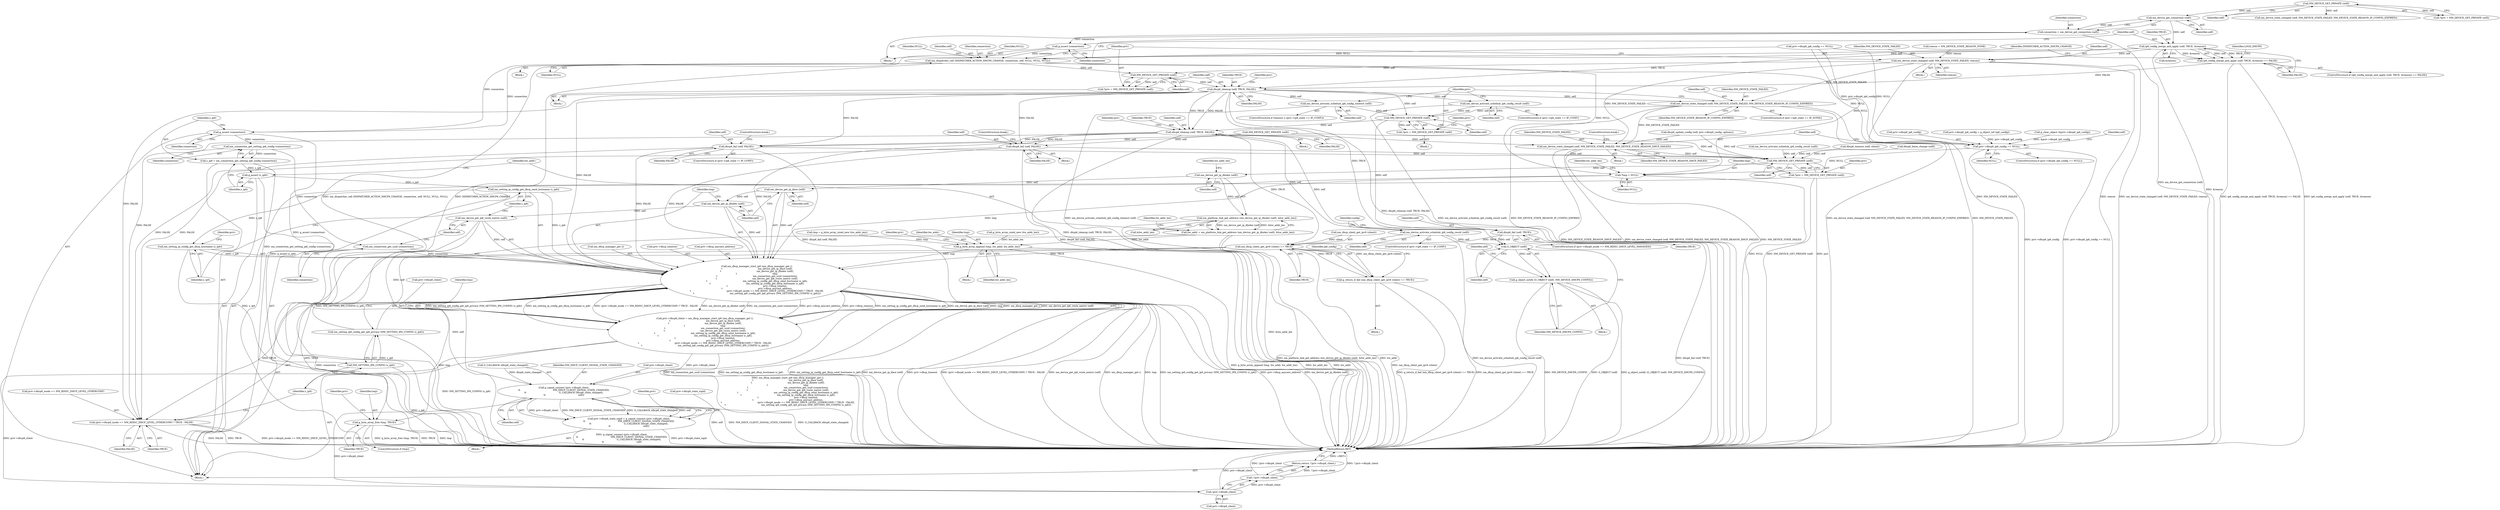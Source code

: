 digraph "0_NetworkManager_d5fc88e573fa58b93034b04d35a2454f5d28cad9@API" {
"1006266" [label="(Call,nm_device_get_connection (self))"];
"1006238" [label="(Call,NM_DEVICE_GET_PRIVATE (self))"];
"1006264" [label="(Call,connection = nm_device_get_connection (self))"];
"1006268" [label="(Call,g_assert (connection))"];
"1006288" [label="(Call,nm_dispatcher_call (DISPATCHER_ACTION_DHCP6_CHANGE, connection, self, NULL, NULL, NULL))"];
"1006299" [label="(Call,NM_DEVICE_GET_PRIVATE (self))"];
"1006297" [label="(Call,*priv = NM_DEVICE_GET_PRIVATE (self))"];
"1006301" [label="(Call,dhcp6_cleanup (self, TRUE, FALSE))"];
"1006320" [label="(Call,nm_device_activate_schedule_ip6_config_timeout (self))"];
"1006349" [label="(Call,NM_DEVICE_GET_PRIVATE (self))"];
"1006347" [label="(Call,*priv = NM_DEVICE_GET_PRIVATE (self))"];
"1006357" [label="(Call,dhcp6_fail (self, TRUE))"];
"1006401" [label="(Call,G_OBJECT (self))"];
"1006400" [label="(Call,g_object_notify (G_OBJECT (self), NM_DEVICE_DHCP6_CONFIG))"];
"1006416" [label="(Call,nm_dhcp_client_get_ipv6 (client) == TRUE)"];
"1006415" [label="(Call,g_return_if_fail (nm_dhcp_client_get_ipv6 (client) == TRUE))"];
"1006562" [label="(Call,nm_dhcp_manager_start_ip6 (nm_dhcp_manager_get (),\n\t                                                nm_device_get_ip_iface (self),\n\t                                                nm_device_get_ip_ifindex (self),\n\t                                                tmp,\n\t                                                nm_connection_get_uuid (connection),\n\t                                                nm_device_get_ip6_route_metric (self),\n\t                                                nm_setting_ip_config_get_dhcp_send_hostname (s_ip6),\n\t                                                nm_setting_ip_config_get_dhcp_hostname (s_ip6),\n\t                                                priv->dhcp_timeout,\n\t                                                priv->dhcp_anycast_address,\n\t                                                (priv->dhcp6_mode == NM_RDISC_DHCP_LEVEL_OTHERCONF) ? TRUE : FALSE,\n\t                                                nm_setting_ip6_config_get_ip6_privacy (NM_SETTING_IP6_CONFIG (s_ip6))))"];
"1006558" [label="(Call,priv->dhcp6_client = nm_dhcp_manager_start_ip6 (nm_dhcp_manager_get (),\n\t                                                nm_device_get_ip_iface (self),\n\t                                                nm_device_get_ip_ifindex (self),\n\t                                                tmp,\n\t                                                nm_connection_get_uuid (connection),\n\t                                                nm_device_get_ip6_route_metric (self),\n\t                                                nm_setting_ip_config_get_dhcp_send_hostname (s_ip6),\n\t                                                nm_setting_ip_config_get_dhcp_hostname (s_ip6),\n\t                                                priv->dhcp_timeout,\n\t                                                priv->dhcp_anycast_address,\n\t                                                (priv->dhcp6_mode == NM_RDISC_DHCP_LEVEL_OTHERCONF) ? TRUE : FALSE,\n\t                                                nm_setting_ip6_config_get_ip6_privacy (NM_SETTING_IP6_CONFIG (s_ip6))))"];
"1006608" [label="(Call,g_signal_connect (priv->dhcp6_client,\n\t\t                                            NM_DHCP_CLIENT_SIGNAL_STATE_CHANGED,\n\t\t                                            G_CALLBACK (dhcp6_state_changed),\n\t\t                                            self))"];
"1006604" [label="(Call,priv->dhcp6_state_sigid = g_signal_connect (priv->dhcp6_client,\n\t\t                                            NM_DHCP_CLIENT_SIGNAL_STATE_CHANGED,\n\t\t                                            G_CALLBACK (dhcp6_state_changed),\n\t\t                                            self))"];
"1006618" [label="(Call,!priv->dhcp6_client)"];
"1006617" [label="(Call,!!priv->dhcp6_client)"];
"1006616" [label="(Return,return !!priv->dhcp6_client;)"];
"1006596" [label="(Call,g_byte_array_free (tmp, TRUE))"];
"1006583" [label="(Call,(priv->dhcp6_mode == NM_RDISC_DHCP_LEVEL_OTHERCONF) ? TRUE : FALSE)"];
"1006362" [label="(Call,dhcp6_cleanup (self, TRUE, FALSE))"];
"1006372" [label="(Call,nm_device_activate_schedule_ip6_config_result (self))"];
"1006497" [label="(Call,dhcp6_fail (self, FALSE))"];
"1006520" [label="(Call,NM_DEVICE_GET_PRIVATE (self))"];
"1006518" [label="(Call,*priv = NM_DEVICE_GET_PRIVATE (self))"];
"1006543" [label="(Call,nm_device_get_ip_ifindex (self))"];
"1006542" [label="(Call,nm_platform_link_get_address (nm_device_get_ip_ifindex (self), &hw_addr_len))"];
"1006540" [label="(Call,hw_addr = nm_platform_link_get_address (nm_device_get_ip_ifindex (self), &hw_addr_len))"];
"1006554" [label="(Call,g_byte_array_append (tmp, hw_addr, hw_addr_len))"];
"1006564" [label="(Call,nm_device_get_ip_iface (self))"];
"1006566" [label="(Call,nm_device_get_ip_ifindex (self))"];
"1006571" [label="(Call,nm_device_get_ip6_route_metric (self))"];
"1006510" [label="(Call,dhcp6_fail (self, FALSE))"];
"1006329" [label="(Call,nm_device_state_changed (self, NM_DEVICE_STATE_FAILED, NM_DEVICE_STATE_REASON_IP_CONFIG_EXPIRED))"];
"1006468" [label="(Call,nm_device_state_changed (self, NM_DEVICE_STATE_FAILED, NM_DEVICE_STATE_REASON_DHCP_FAILED))"];
"1006343" [label="(Call,nm_device_activate_schedule_ip6_config_result (self))"];
"1006462" [label="(Call,priv->dhcp6_ip6_config == NULL)"];
"1006524" [label="(Call,*tmp = NULL)"];
"1006532" [label="(Call,g_assert (connection))"];
"1006536" [label="(Call,nm_connection_get_setting_ip6_config (connection))"];
"1006534" [label="(Call,s_ip6 = nm_connection_get_setting_ip6_config (connection))"];
"1006538" [label="(Call,g_assert (s_ip6))"];
"1006573" [label="(Call,nm_setting_ip_config_get_dhcp_send_hostname (s_ip6))"];
"1006575" [label="(Call,nm_setting_ip_config_get_dhcp_hostname (s_ip6))"];
"1006592" [label="(Call,NM_SETTING_IP6_CONFIG (s_ip6))"];
"1006591" [label="(Call,nm_setting_ip6_config_get_ip6_privacy (NM_SETTING_IP6_CONFIG (s_ip6)))"];
"1006569" [label="(Call,nm_connection_get_uuid (connection))"];
"1006272" [label="(Call,ip6_config_merge_and_apply (self, TRUE, &reason))"];
"1006271" [label="(Call,ip6_config_merge_and_apply (self, TRUE, &reason) == FALSE)"];
"1006282" [label="(Call,nm_device_state_changed (self, NM_DEVICE_STATE_FAILED, reason))"];
"1006526" [label="(Identifier,NULL)"];
"1006289" [label="(Identifier,DISPATCHER_ACTION_DHCP6_CHANGE)"];
"1006518" [label="(Call,*priv = NM_DEVICE_GET_PRIVATE (self))"];
"1006510" [label="(Call,dhcp6_fail (self, FALSE))"];
"1006363" [label="(Identifier,self)"];
"1006403" [label="(Identifier,NM_DEVICE_DHCP6_CONFIG)"];
"1006563" [label="(Call,nm_dhcp_manager_get ())"];
"1006283" [label="(Identifier,self)"];
"1006566" [label="(Call,nm_device_get_ip_ifindex (self))"];
"1006413" [label="(Call,NM_DEVICE_GET_PRIVATE (self))"];
"1006520" [label="(Call,NM_DEVICE_GET_PRIVATE (self))"];
"1006348" [label="(Identifier,priv)"];
"1006612" [label="(Identifier,NM_DHCP_CLIENT_SIGNAL_STATE_CHANGED)"];
"1006572" [label="(Identifier,self)"];
"1006550" [label="(Call,tmp = g_byte_array_sized_new (hw_addr_len))"];
"1006369" [label="(Identifier,priv)"];
"1006358" [label="(Identifier,self)"];
"1006366" [label="(ControlStructure,if (priv->ip6_state == IP_CONF))"];
"1006549" [label="(Block,)"];
"1006603" [label="(Block,)"];
"1006466" [label="(Identifier,NULL)"];
"1006592" [label="(Call,NM_SETTING_IP6_CONFIG (s_ip6))"];
"1006277" [label="(Identifier,FALSE)"];
"1006608" [label="(Call,g_signal_connect (priv->dhcp6_client,\n\t\t                                            NM_DHCP_CLIENT_SIGNAL_STATE_CHANGED,\n\t\t                                            G_CALLBACK (dhcp6_state_changed),\n\t\t                                            self))"];
"1006619" [label="(Call,priv->dhcp6_client)"];
"1006288" [label="(Call,nm_dispatcher_call (DISPATCHER_ACTION_DHCP6_CHANGE, connection, self, NULL, NULL, NULL))"];
"1006513" [label="(ControlStructure,break;)"];
"1006300" [label="(Identifier,self)"];
"1006499" [label="(Identifier,FALSE)"];
"1006521" [label="(Identifier,self)"];
"1006564" [label="(Call,nm_device_get_ip_iface (self))"];
"1006402" [label="(Identifier,self)"];
"1006470" [label="(Identifier,NM_DEVICE_STATE_FAILED)"];
"1006567" [label="(Identifier,self)"];
"1006304" [label="(Identifier,FALSE)"];
"1006365" [label="(Identifier,FALSE)"];
"1006596" [label="(Call,g_byte_array_free (tmp, TRUE))"];
"1006615" [label="(Identifier,self)"];
"1006560" [label="(Identifier,priv)"];
"1006343" [label="(Call,nm_device_activate_schedule_ip6_config_result (self))"];
"1006546" [label="(Identifier,hw_addr_len)"];
"1006432" [label="(Block,)"];
"1006578" [label="(Identifier,priv)"];
"1006301" [label="(Call,dhcp6_cleanup (self, TRUE, FALSE))"];
"1006419" [label="(Identifier,TRUE)"];
"1006573" [label="(Call,nm_setting_ip_config_get_dhcp_send_hostname (s_ip6))"];
"1006407" [label="(Identifier,self)"];
"1006373" [label="(Identifier,self)"];
"1006423" [label="(Identifier,ip6_config)"];
"1006290" [label="(Identifier,connection)"];
"1006239" [label="(Identifier,self)"];
"1006556" [label="(Identifier,hw_addr)"];
"1006473" [label="(Call,nm_device_activate_schedule_ip6_config_result (self))"];
"1006558" [label="(Call,priv->dhcp6_client = nm_dhcp_manager_start_ip6 (nm_dhcp_manager_get (),\n\t                                                nm_device_get_ip_iface (self),\n\t                                                nm_device_get_ip_ifindex (self),\n\t                                                tmp,\n\t                                                nm_connection_get_uuid (connection),\n\t                                                nm_device_get_ip6_route_metric (self),\n\t                                                nm_setting_ip_config_get_dhcp_send_hostname (s_ip6),\n\t                                                nm_setting_ip_config_get_dhcp_hostname (s_ip6),\n\t                                                priv->dhcp_timeout,\n\t                                                priv->dhcp_anycast_address,\n\t                                                (priv->dhcp6_mode == NM_RDISC_DHCP_LEVEL_OTHERCONF) ? TRUE : FALSE,\n\t                                                nm_setting_ip6_config_get_ip6_privacy (NM_SETTING_IP6_CONFIG (s_ip6))))"];
"1006559" [label="(Call,priv->dhcp6_client)"];
"1006345" [label="(Block,)"];
"1006589" [label="(Identifier,TRUE)"];
"1006474" [label="(Identifier,self)"];
"1006605" [label="(Call,priv->dhcp6_state_sigid)"];
"1006332" [label="(Identifier,NM_DEVICE_STATE_REASON_IP_CONFIG_EXPIRED)"];
"1006538" [label="(Call,g_assert (s_ip6))"];
"1006463" [label="(Call,priv->dhcp6_ip6_config)"];
"1006569" [label="(Call,nm_connection_get_uuid (connection))"];
"1006604" [label="(Call,priv->dhcp6_state_sigid = g_signal_connect (priv->dhcp6_client,\n\t\t                                            NM_DHCP_CLIENT_SIGNAL_STATE_CHANGED,\n\t\t                                            G_CALLBACK (dhcp6_state_changed),\n\t\t                                            self))"];
"1006416" [label="(Call,nm_dhcp_client_get_ipv6 (client) == TRUE)"];
"1006264" [label="(Call,connection = nm_device_get_connection (self))"];
"1006359" [label="(Identifier,TRUE)"];
"1006272" [label="(Call,ip6_config_merge_and_apply (self, TRUE, &reason))"];
"1006574" [label="(Identifier,s_ip6)"];
"1006565" [label="(Identifier,self)"];
"1006299" [label="(Call,NM_DEVICE_GET_PRIVATE (self))"];
"1006535" [label="(Identifier,s_ip6)"];
"1006320" [label="(Call,nm_device_activate_schedule_ip6_config_timeout (self))"];
"1006540" [label="(Call,hw_addr = nm_platform_link_get_address (nm_device_get_ip_ifindex (self), &hw_addr_len))"];
"1006303" [label="(Identifier,TRUE)"];
"1006577" [label="(Call,priv->dhcp_timeout)"];
"1006280" [label="(Identifier,LOGD_DHCP6)"];
"1006497" [label="(Call,dhcp6_fail (self, FALSE))"];
"1006242" [label="(Call,reason = NM_DEVICE_STATE_REASON_NONE)"];
"1006486" [label="(Call,dhcp6_timeout (self, client))"];
"1006543" [label="(Call,nm_device_get_ip_ifindex (self))"];
"1006580" [label="(Call,priv->dhcp_anycast_address)"];
"1006512" [label="(Identifier,FALSE)"];
"1006374" [label="(Block,)"];
"1006238" [label="(Call,NM_DEVICE_GET_PRIVATE (self))"];
"1006609" [label="(Call,priv->dhcp6_client)"];
"1006293" [label="(Identifier,NULL)"];
"1006595" [label="(Identifier,tmp)"];
"1006282" [label="(Call,nm_device_state_changed (self, NM_DEVICE_STATE_FAILED, reason))"];
"1006330" [label="(Identifier,self)"];
"1006583" [label="(Call,(priv->dhcp6_mode == NM_RDISC_DHCP_LEVEL_OTHERCONF) ? TRUE : FALSE)"];
"1006415" [label="(Call,g_return_if_fail (nm_dhcp_client_get_ipv6 (client) == TRUE))"];
"1006618" [label="(Call,!priv->dhcp6_client)"];
"1006491" [label="(ControlStructure,if (priv->ip6_state != IP_CONF))"];
"1006557" [label="(Identifier,hw_addr_len)"];
"1006400" [label="(Call,g_object_notify (G_OBJECT (self), NM_DEVICE_DHCP6_CONFIG))"];
"1006500" [label="(ControlStructure,break;)"];
"1006274" [label="(Identifier,TRUE)"];
"1006568" [label="(Identifier,tmp)"];
"1006442" [label="(Call,priv->dhcp6_ip6_config = g_object_ref (ip6_config))"];
"1006292" [label="(Identifier,NULL)"];
"1006278" [label="(Block,)"];
"1006271" [label="(Call,ip6_config_merge_and_apply (self, TRUE, &reason) == FALSE)"];
"1006361" [label="(Block,)"];
"1006297" [label="(Call,*priv = NM_DEVICE_GET_PRIVATE (self))"];
"1006337" [label="(ControlStructure,if (priv->ip6_state == IP_CONF))"];
"1006542" [label="(Call,nm_platform_link_get_address (nm_device_get_ip_ifindex (self), &hw_addr_len))"];
"1006468" [label="(Call,nm_device_state_changed (self, NM_DEVICE_STATE_FAILED, NM_DEVICE_STATE_REASON_DHCP_FAILED))"];
"1006372" [label="(Call,nm_device_activate_schedule_ip6_config_result (self))"];
"1006533" [label="(Identifier,connection)"];
"1006275" [label="(Call,&reason)"];
"1006298" [label="(Identifier,priv)"];
"1006347" [label="(Call,*priv = NM_DEVICE_GET_PRIVATE (self))"];
"1006544" [label="(Identifier,self)"];
"1006302" [label="(Identifier,self)"];
"1006462" [label="(Call,priv->dhcp6_ip6_config == NULL)"];
"1006295" [label="(Block,)"];
"1006321" [label="(Identifier,self)"];
"1006323" [label="(ControlStructure,if (priv->ip6_state == IP_DONE))"];
"1006364" [label="(Identifier,TRUE)"];
"1006267" [label="(Identifier,self)"];
"1006598" [label="(Identifier,TRUE)"];
"1006617" [label="(Call,!!priv->dhcp6_client)"];
"1006590" [label="(Identifier,FALSE)"];
"1006620" [label="(Identifier,priv)"];
"1006555" [label="(Identifier,tmp)"];
"1006255" [label="(Call,nm_device_state_changed (self, NM_DEVICE_STATE_FAILED, NM_DEVICE_STATE_REASON_IP_CONFIG_EXPIRED))"];
"1006404" [label="(Block,)"];
"1006294" [label="(Identifier,NULL)"];
"1006269" [label="(Identifier,connection)"];
"1006234" [label="(Block,)"];
"1006265" [label="(Identifier,connection)"];
"1006379" [label="(Identifier,config)"];
"1006545" [label="(Call,&hw_addr_len)"];
"1006524" [label="(Call,*tmp = NULL)"];
"1006351" [label="(ControlStructure,if (priv->dhcp6_mode == NM_RDISC_DHCP_LEVEL_MANAGED))"];
"1006472" [label="(ControlStructure,break;)"];
"1006498" [label="(Identifier,self)"];
"1007368" [label="(MethodReturn,RET)"];
"1006417" [label="(Call,nm_dhcp_client_get_ipv6 (client))"];
"1006530" [label="(Identifier,hw_addr_len)"];
"1006541" [label="(Identifier,hw_addr)"];
"1006576" [label="(Identifier,s_ip6)"];
"1006519" [label="(Identifier,priv)"];
"1006616" [label="(Return,return !!priv->dhcp6_client;)"];
"1006593" [label="(Identifier,s_ip6)"];
"1006525" [label="(Identifier,tmp)"];
"1006270" [label="(ControlStructure,if (ip6_config_merge_and_apply (self, TRUE, &reason) == FALSE))"];
"1006469" [label="(Identifier,self)"];
"1006266" [label="(Call,nm_device_get_connection (self))"];
"1006534" [label="(Call,s_ip6 = nm_connection_get_setting_ip6_config (connection))"];
"1006357" [label="(Call,dhcp6_fail (self, TRUE))"];
"1006575" [label="(Call,nm_setting_ip_config_get_dhcp_hostname (s_ip6))"];
"1006536" [label="(Call,nm_connection_get_setting_ip6_config (connection))"];
"1006291" [label="(Identifier,self)"];
"1006246" [label="(Call,priv->dhcp6_ip6_config == NULL)"];
"1006571" [label="(Call,nm_device_get_ip6_route_metric (self))"];
"1006532" [label="(Call,g_assert (connection))"];
"1006601" [label="(Identifier,priv)"];
"1006539" [label="(Identifier,s_ip6)"];
"1006552" [label="(Call,g_byte_array_sized_new (hw_addr_len))"];
"1006570" [label="(Identifier,connection)"];
"1006467" [label="(Block,)"];
"1006461" [label="(ControlStructure,if (priv->dhcp6_ip6_config == NULL))"];
"1006344" [label="(Identifier,self)"];
"1006548" [label="(Identifier,hw_addr_len)"];
"1006362" [label="(Call,dhcp6_cleanup (self, TRUE, FALSE))"];
"1006591" [label="(Call,nm_setting_ip6_config_get_ip6_privacy (NM_SETTING_IP6_CONFIG (s_ip6)))"];
"1006584" [label="(Call,priv->dhcp6_mode == NM_RDISC_DHCP_LEVEL_OTHERCONF)"];
"1006482" [label="(Call,dhcp6_lease_change (self))"];
"1006511" [label="(Identifier,self)"];
"1006236" [label="(Call,*priv = NM_DEVICE_GET_PRIVATE (self))"];
"1006273" [label="(Identifier,self)"];
"1006287" [label="(Block,)"];
"1006594" [label="(ControlStructure,if (tmp))"];
"1006268" [label="(Call,g_assert (connection))"];
"1006597" [label="(Identifier,tmp)"];
"1006331" [label="(Identifier,NM_DEVICE_STATE_FAILED)"];
"1006308" [label="(Identifier,priv)"];
"1006471" [label="(Identifier,NM_DEVICE_STATE_REASON_DHCP_FAILED)"];
"1006401" [label="(Call,G_OBJECT (self))"];
"1006562" [label="(Call,nm_dhcp_manager_start_ip6 (nm_dhcp_manager_get (),\n\t                                                nm_device_get_ip_iface (self),\n\t                                                nm_device_get_ip_ifindex (self),\n\t                                                tmp,\n\t                                                nm_connection_get_uuid (connection),\n\t                                                nm_device_get_ip6_route_metric (self),\n\t                                                nm_setting_ip_config_get_dhcp_send_hostname (s_ip6),\n\t                                                nm_setting_ip_config_get_dhcp_hostname (s_ip6),\n\t                                                priv->dhcp_timeout,\n\t                                                priv->dhcp_anycast_address,\n\t                                                (priv->dhcp6_mode == NM_RDISC_DHCP_LEVEL_OTHERCONF) ? TRUE : FALSE,\n\t                                                nm_setting_ip6_config_get_ip6_privacy (NM_SETTING_IP6_CONFIG (s_ip6))))"];
"1006354" [label="(Identifier,priv)"];
"1006312" [label="(ControlStructure,if (timeout || (priv->ip6_state == IP_CONF)))"];
"1006284" [label="(Identifier,NM_DEVICE_STATE_FAILED)"];
"1006537" [label="(Identifier,connection)"];
"1006554" [label="(Call,g_byte_array_append (tmp, hw_addr, hw_addr_len))"];
"1006285" [label="(Identifier,reason)"];
"1006329" [label="(Call,nm_device_state_changed (self, NM_DEVICE_STATE_FAILED, NM_DEVICE_STATE_REASON_IP_CONFIG_EXPIRED))"];
"1006613" [label="(Call,G_CALLBACK (dhcp6_state_changed))"];
"1006350" [label="(Identifier,self)"];
"1006448" [label="(Call,dhcp6_update_config (self, priv->dhcp6_config, options))"];
"1006349" [label="(Call,NM_DEVICE_GET_PRIVATE (self))"];
"1006516" [label="(Block,)"];
"1006434" [label="(Call,g_clear_object (&priv->dhcp6_ip6_config))"];
"1006266" -> "1006264"  [label="AST: "];
"1006266" -> "1006267"  [label="CFG: "];
"1006267" -> "1006266"  [label="AST: "];
"1006264" -> "1006266"  [label="CFG: "];
"1006266" -> "1006264"  [label="DDG: self"];
"1006238" -> "1006266"  [label="DDG: self"];
"1006266" -> "1006272"  [label="DDG: self"];
"1006238" -> "1006236"  [label="AST: "];
"1006238" -> "1006239"  [label="CFG: "];
"1006239" -> "1006238"  [label="AST: "];
"1006236" -> "1006238"  [label="CFG: "];
"1006238" -> "1006236"  [label="DDG: self"];
"1006238" -> "1006255"  [label="DDG: self"];
"1006264" -> "1006234"  [label="AST: "];
"1006265" -> "1006264"  [label="AST: "];
"1006269" -> "1006264"  [label="CFG: "];
"1006264" -> "1007368"  [label="DDG: nm_device_get_connection (self)"];
"1006264" -> "1006268"  [label="DDG: connection"];
"1006268" -> "1006234"  [label="AST: "];
"1006268" -> "1006269"  [label="CFG: "];
"1006269" -> "1006268"  [label="AST: "];
"1006273" -> "1006268"  [label="CFG: "];
"1006268" -> "1006288"  [label="DDG: connection"];
"1006268" -> "1006532"  [label="DDG: connection"];
"1006288" -> "1006287"  [label="AST: "];
"1006288" -> "1006294"  [label="CFG: "];
"1006289" -> "1006288"  [label="AST: "];
"1006290" -> "1006288"  [label="AST: "];
"1006291" -> "1006288"  [label="AST: "];
"1006292" -> "1006288"  [label="AST: "];
"1006293" -> "1006288"  [label="AST: "];
"1006294" -> "1006288"  [label="AST: "];
"1006298" -> "1006288"  [label="CFG: "];
"1006288" -> "1007368"  [label="DDG: nm_dispatcher_call (DISPATCHER_ACTION_DHCP6_CHANGE, connection, self, NULL, NULL, NULL)"];
"1006288" -> "1007368"  [label="DDG: DISPATCHER_ACTION_DHCP6_CHANGE"];
"1006272" -> "1006288"  [label="DDG: self"];
"1006246" -> "1006288"  [label="DDG: NULL"];
"1006288" -> "1006299"  [label="DDG: self"];
"1006288" -> "1006462"  [label="DDG: NULL"];
"1006288" -> "1006524"  [label="DDG: NULL"];
"1006288" -> "1006532"  [label="DDG: connection"];
"1006299" -> "1006297"  [label="AST: "];
"1006299" -> "1006300"  [label="CFG: "];
"1006300" -> "1006299"  [label="AST: "];
"1006297" -> "1006299"  [label="CFG: "];
"1006299" -> "1006297"  [label="DDG: self"];
"1006282" -> "1006299"  [label="DDG: self"];
"1006299" -> "1006301"  [label="DDG: self"];
"1006297" -> "1006295"  [label="AST: "];
"1006298" -> "1006297"  [label="AST: "];
"1006302" -> "1006297"  [label="CFG: "];
"1006301" -> "1006295"  [label="AST: "];
"1006301" -> "1006304"  [label="CFG: "];
"1006302" -> "1006301"  [label="AST: "];
"1006303" -> "1006301"  [label="AST: "];
"1006304" -> "1006301"  [label="AST: "];
"1006308" -> "1006301"  [label="CFG: "];
"1006301" -> "1007368"  [label="DDG: dhcp6_cleanup (self, TRUE, FALSE)"];
"1006272" -> "1006301"  [label="DDG: TRUE"];
"1006271" -> "1006301"  [label="DDG: FALSE"];
"1006301" -> "1006320"  [label="DDG: self"];
"1006301" -> "1006329"  [label="DDG: self"];
"1006301" -> "1006343"  [label="DDG: self"];
"1006301" -> "1006349"  [label="DDG: self"];
"1006301" -> "1006357"  [label="DDG: TRUE"];
"1006301" -> "1006362"  [label="DDG: TRUE"];
"1006301" -> "1006362"  [label="DDG: FALSE"];
"1006301" -> "1006497"  [label="DDG: FALSE"];
"1006301" -> "1006510"  [label="DDG: FALSE"];
"1006301" -> "1006562"  [label="DDG: FALSE"];
"1006301" -> "1006583"  [label="DDG: FALSE"];
"1006320" -> "1006312"  [label="AST: "];
"1006320" -> "1006321"  [label="CFG: "];
"1006321" -> "1006320"  [label="AST: "];
"1006348" -> "1006320"  [label="CFG: "];
"1006320" -> "1007368"  [label="DDG: nm_device_activate_schedule_ip6_config_timeout (self)"];
"1006320" -> "1006349"  [label="DDG: self"];
"1006349" -> "1006347"  [label="AST: "];
"1006349" -> "1006350"  [label="CFG: "];
"1006350" -> "1006349"  [label="AST: "];
"1006347" -> "1006349"  [label="CFG: "];
"1006349" -> "1006347"  [label="DDG: self"];
"1006329" -> "1006349"  [label="DDG: self"];
"1006343" -> "1006349"  [label="DDG: self"];
"1006349" -> "1006357"  [label="DDG: self"];
"1006349" -> "1006362"  [label="DDG: self"];
"1006347" -> "1006345"  [label="AST: "];
"1006348" -> "1006347"  [label="AST: "];
"1006354" -> "1006347"  [label="CFG: "];
"1006357" -> "1006351"  [label="AST: "];
"1006357" -> "1006359"  [label="CFG: "];
"1006358" -> "1006357"  [label="AST: "];
"1006359" -> "1006357"  [label="AST: "];
"1006379" -> "1006357"  [label="CFG: "];
"1006357" -> "1007368"  [label="DDG: dhcp6_fail (self, TRUE)"];
"1006357" -> "1006401"  [label="DDG: self"];
"1006357" -> "1006416"  [label="DDG: TRUE"];
"1006401" -> "1006400"  [label="AST: "];
"1006401" -> "1006402"  [label="CFG: "];
"1006402" -> "1006401"  [label="AST: "];
"1006403" -> "1006401"  [label="CFG: "];
"1006401" -> "1006400"  [label="DDG: self"];
"1006372" -> "1006401"  [label="DDG: self"];
"1006362" -> "1006401"  [label="DDG: self"];
"1006400" -> "1006374"  [label="AST: "];
"1006400" -> "1006403"  [label="CFG: "];
"1006403" -> "1006400"  [label="AST: "];
"1006407" -> "1006400"  [label="CFG: "];
"1006400" -> "1007368"  [label="DDG: g_object_notify (G_OBJECT (self), NM_DEVICE_DHCP6_CONFIG)"];
"1006400" -> "1007368"  [label="DDG: NM_DEVICE_DHCP6_CONFIG"];
"1006400" -> "1007368"  [label="DDG: G_OBJECT (self)"];
"1006416" -> "1006415"  [label="AST: "];
"1006416" -> "1006419"  [label="CFG: "];
"1006417" -> "1006416"  [label="AST: "];
"1006419" -> "1006416"  [label="AST: "];
"1006415" -> "1006416"  [label="CFG: "];
"1006416" -> "1007368"  [label="DDG: nm_dhcp_client_get_ipv6 (client)"];
"1006416" -> "1006415"  [label="DDG: nm_dhcp_client_get_ipv6 (client)"];
"1006416" -> "1006415"  [label="DDG: TRUE"];
"1006417" -> "1006416"  [label="DDG: client"];
"1006362" -> "1006416"  [label="DDG: TRUE"];
"1006416" -> "1006562"  [label="DDG: TRUE"];
"1006416" -> "1006583"  [label="DDG: TRUE"];
"1006416" -> "1006596"  [label="DDG: TRUE"];
"1006415" -> "1006404"  [label="AST: "];
"1006423" -> "1006415"  [label="CFG: "];
"1006415" -> "1007368"  [label="DDG: nm_dhcp_client_get_ipv6 (client) == TRUE"];
"1006415" -> "1007368"  [label="DDG: g_return_if_fail (nm_dhcp_client_get_ipv6 (client) == TRUE)"];
"1006562" -> "1006558"  [label="AST: "];
"1006562" -> "1006591"  [label="CFG: "];
"1006563" -> "1006562"  [label="AST: "];
"1006564" -> "1006562"  [label="AST: "];
"1006566" -> "1006562"  [label="AST: "];
"1006568" -> "1006562"  [label="AST: "];
"1006569" -> "1006562"  [label="AST: "];
"1006571" -> "1006562"  [label="AST: "];
"1006573" -> "1006562"  [label="AST: "];
"1006575" -> "1006562"  [label="AST: "];
"1006577" -> "1006562"  [label="AST: "];
"1006580" -> "1006562"  [label="AST: "];
"1006583" -> "1006562"  [label="AST: "];
"1006591" -> "1006562"  [label="AST: "];
"1006558" -> "1006562"  [label="CFG: "];
"1006562" -> "1007368"  [label="DDG: nm_device_get_ip_iface (self)"];
"1006562" -> "1007368"  [label="DDG: priv->dhcp_timeout"];
"1006562" -> "1007368"  [label="DDG: (priv->dhcp6_mode == NM_RDISC_DHCP_LEVEL_OTHERCONF) ? TRUE : FALSE"];
"1006562" -> "1007368"  [label="DDG: nm_device_get_ip6_route_metric (self)"];
"1006562" -> "1007368"  [label="DDG: nm_dhcp_manager_get ()"];
"1006562" -> "1007368"  [label="DDG: tmp"];
"1006562" -> "1007368"  [label="DDG: nm_setting_ip6_config_get_ip6_privacy (NM_SETTING_IP6_CONFIG (s_ip6))"];
"1006562" -> "1007368"  [label="DDG: priv->dhcp_anycast_address"];
"1006562" -> "1007368"  [label="DDG: nm_device_get_ip_ifindex (self)"];
"1006562" -> "1007368"  [label="DDG: nm_connection_get_uuid (connection)"];
"1006562" -> "1007368"  [label="DDG: nm_setting_ip_config_get_dhcp_hostname (s_ip6)"];
"1006562" -> "1007368"  [label="DDG: nm_setting_ip_config_get_dhcp_send_hostname (s_ip6)"];
"1006562" -> "1006558"  [label="DDG: nm_setting_ip6_config_get_ip6_privacy (NM_SETTING_IP6_CONFIG (s_ip6))"];
"1006562" -> "1006558"  [label="DDG: nm_setting_ip_config_get_dhcp_hostname (s_ip6)"];
"1006562" -> "1006558"  [label="DDG: (priv->dhcp6_mode == NM_RDISC_DHCP_LEVEL_OTHERCONF) ? TRUE : FALSE"];
"1006562" -> "1006558"  [label="DDG: nm_device_get_ip_ifindex (self)"];
"1006562" -> "1006558"  [label="DDG: nm_connection_get_uuid (connection)"];
"1006562" -> "1006558"  [label="DDG: priv->dhcp_anycast_address"];
"1006562" -> "1006558"  [label="DDG: priv->dhcp_timeout"];
"1006562" -> "1006558"  [label="DDG: nm_setting_ip_config_get_dhcp_send_hostname (s_ip6)"];
"1006562" -> "1006558"  [label="DDG: nm_device_get_ip_iface (self)"];
"1006562" -> "1006558"  [label="DDG: tmp"];
"1006562" -> "1006558"  [label="DDG: nm_dhcp_manager_get ()"];
"1006562" -> "1006558"  [label="DDG: nm_device_get_ip6_route_metric (self)"];
"1006564" -> "1006562"  [label="DDG: self"];
"1006566" -> "1006562"  [label="DDG: self"];
"1006554" -> "1006562"  [label="DDG: tmp"];
"1006524" -> "1006562"  [label="DDG: tmp"];
"1006569" -> "1006562"  [label="DDG: connection"];
"1006571" -> "1006562"  [label="DDG: self"];
"1006573" -> "1006562"  [label="DDG: s_ip6"];
"1006575" -> "1006562"  [label="DDG: s_ip6"];
"1006362" -> "1006562"  [label="DDG: FALSE"];
"1006497" -> "1006562"  [label="DDG: FALSE"];
"1006510" -> "1006562"  [label="DDG: FALSE"];
"1006591" -> "1006562"  [label="DDG: NM_SETTING_IP6_CONFIG (s_ip6)"];
"1006562" -> "1006596"  [label="DDG: tmp"];
"1006558" -> "1006516"  [label="AST: "];
"1006559" -> "1006558"  [label="AST: "];
"1006595" -> "1006558"  [label="CFG: "];
"1006558" -> "1007368"  [label="DDG: nm_dhcp_manager_start_ip6 (nm_dhcp_manager_get (),\n\t                                                nm_device_get_ip_iface (self),\n\t                                                nm_device_get_ip_ifindex (self),\n\t                                                tmp,\n\t                                                nm_connection_get_uuid (connection),\n\t                                                nm_device_get_ip6_route_metric (self),\n\t                                                nm_setting_ip_config_get_dhcp_send_hostname (s_ip6),\n\t                                                nm_setting_ip_config_get_dhcp_hostname (s_ip6),\n\t                                                priv->dhcp_timeout,\n\t                                                priv->dhcp_anycast_address,\n\t                                                (priv->dhcp6_mode == NM_RDISC_DHCP_LEVEL_OTHERCONF) ? TRUE : FALSE,\n\t                                                nm_setting_ip6_config_get_ip6_privacy (NM_SETTING_IP6_CONFIG (s_ip6)))"];
"1006558" -> "1006608"  [label="DDG: priv->dhcp6_client"];
"1006558" -> "1006618"  [label="DDG: priv->dhcp6_client"];
"1006608" -> "1006604"  [label="AST: "];
"1006608" -> "1006615"  [label="CFG: "];
"1006609" -> "1006608"  [label="AST: "];
"1006612" -> "1006608"  [label="AST: "];
"1006613" -> "1006608"  [label="AST: "];
"1006615" -> "1006608"  [label="AST: "];
"1006604" -> "1006608"  [label="CFG: "];
"1006608" -> "1007368"  [label="DDG: self"];
"1006608" -> "1007368"  [label="DDG: NM_DHCP_CLIENT_SIGNAL_STATE_CHANGED"];
"1006608" -> "1007368"  [label="DDG: G_CALLBACK (dhcp6_state_changed)"];
"1006608" -> "1006604"  [label="DDG: priv->dhcp6_client"];
"1006608" -> "1006604"  [label="DDG: NM_DHCP_CLIENT_SIGNAL_STATE_CHANGED"];
"1006608" -> "1006604"  [label="DDG: G_CALLBACK (dhcp6_state_changed)"];
"1006608" -> "1006604"  [label="DDG: self"];
"1006613" -> "1006608"  [label="DDG: dhcp6_state_changed"];
"1006571" -> "1006608"  [label="DDG: self"];
"1006608" -> "1006618"  [label="DDG: priv->dhcp6_client"];
"1006604" -> "1006603"  [label="AST: "];
"1006605" -> "1006604"  [label="AST: "];
"1006620" -> "1006604"  [label="CFG: "];
"1006604" -> "1007368"  [label="DDG: g_signal_connect (priv->dhcp6_client,\n\t\t                                            NM_DHCP_CLIENT_SIGNAL_STATE_CHANGED,\n\t\t                                            G_CALLBACK (dhcp6_state_changed),\n\t\t                                            self)"];
"1006604" -> "1007368"  [label="DDG: priv->dhcp6_state_sigid"];
"1006618" -> "1006617"  [label="AST: "];
"1006618" -> "1006619"  [label="CFG: "];
"1006619" -> "1006618"  [label="AST: "];
"1006617" -> "1006618"  [label="CFG: "];
"1006618" -> "1007368"  [label="DDG: priv->dhcp6_client"];
"1006618" -> "1006617"  [label="DDG: priv->dhcp6_client"];
"1006617" -> "1006616"  [label="AST: "];
"1006616" -> "1006617"  [label="CFG: "];
"1006617" -> "1007368"  [label="DDG: !priv->dhcp6_client"];
"1006617" -> "1007368"  [label="DDG: !!priv->dhcp6_client"];
"1006617" -> "1006616"  [label="DDG: !!priv->dhcp6_client"];
"1006616" -> "1006516"  [label="AST: "];
"1007368" -> "1006616"  [label="CFG: "];
"1006616" -> "1007368"  [label="DDG: <RET>"];
"1006596" -> "1006594"  [label="AST: "];
"1006596" -> "1006598"  [label="CFG: "];
"1006597" -> "1006596"  [label="AST: "];
"1006598" -> "1006596"  [label="AST: "];
"1006601" -> "1006596"  [label="CFG: "];
"1006596" -> "1007368"  [label="DDG: tmp"];
"1006596" -> "1007368"  [label="DDG: g_byte_array_free (tmp, TRUE)"];
"1006596" -> "1007368"  [label="DDG: TRUE"];
"1006583" -> "1006589"  [label="CFG: "];
"1006583" -> "1006590"  [label="CFG: "];
"1006584" -> "1006583"  [label="AST: "];
"1006589" -> "1006583"  [label="AST: "];
"1006590" -> "1006583"  [label="AST: "];
"1006593" -> "1006583"  [label="CFG: "];
"1006583" -> "1007368"  [label="DDG: TRUE"];
"1006583" -> "1007368"  [label="DDG: FALSE"];
"1006583" -> "1007368"  [label="DDG: priv->dhcp6_mode == NM_RDISC_DHCP_LEVEL_OTHERCONF"];
"1006362" -> "1006583"  [label="DDG: FALSE"];
"1006497" -> "1006583"  [label="DDG: FALSE"];
"1006510" -> "1006583"  [label="DDG: FALSE"];
"1006362" -> "1006361"  [label="AST: "];
"1006362" -> "1006365"  [label="CFG: "];
"1006363" -> "1006362"  [label="AST: "];
"1006364" -> "1006362"  [label="AST: "];
"1006365" -> "1006362"  [label="AST: "];
"1006369" -> "1006362"  [label="CFG: "];
"1006362" -> "1007368"  [label="DDG: dhcp6_cleanup (self, TRUE, FALSE)"];
"1006362" -> "1006372"  [label="DDG: self"];
"1006362" -> "1006497"  [label="DDG: FALSE"];
"1006362" -> "1006510"  [label="DDG: FALSE"];
"1006372" -> "1006366"  [label="AST: "];
"1006372" -> "1006373"  [label="CFG: "];
"1006373" -> "1006372"  [label="AST: "];
"1006379" -> "1006372"  [label="CFG: "];
"1006372" -> "1007368"  [label="DDG: nm_device_activate_schedule_ip6_config_result (self)"];
"1006497" -> "1006491"  [label="AST: "];
"1006497" -> "1006499"  [label="CFG: "];
"1006498" -> "1006497"  [label="AST: "];
"1006499" -> "1006497"  [label="AST: "];
"1006500" -> "1006497"  [label="CFG: "];
"1006497" -> "1007368"  [label="DDG: dhcp6_fail (self, FALSE)"];
"1006413" -> "1006497"  [label="DDG: self"];
"1006497" -> "1006520"  [label="DDG: self"];
"1006520" -> "1006518"  [label="AST: "];
"1006520" -> "1006521"  [label="CFG: "];
"1006521" -> "1006520"  [label="AST: "];
"1006518" -> "1006520"  [label="CFG: "];
"1006520" -> "1006518"  [label="DDG: self"];
"1006468" -> "1006520"  [label="DDG: self"];
"1006510" -> "1006520"  [label="DDG: self"];
"1006413" -> "1006520"  [label="DDG: self"];
"1006473" -> "1006520"  [label="DDG: self"];
"1006482" -> "1006520"  [label="DDG: self"];
"1006448" -> "1006520"  [label="DDG: self"];
"1006486" -> "1006520"  [label="DDG: self"];
"1006520" -> "1006543"  [label="DDG: self"];
"1006518" -> "1006516"  [label="AST: "];
"1006519" -> "1006518"  [label="AST: "];
"1006525" -> "1006518"  [label="CFG: "];
"1006518" -> "1007368"  [label="DDG: priv"];
"1006518" -> "1007368"  [label="DDG: NM_DEVICE_GET_PRIVATE (self)"];
"1006543" -> "1006542"  [label="AST: "];
"1006543" -> "1006544"  [label="CFG: "];
"1006544" -> "1006543"  [label="AST: "];
"1006546" -> "1006543"  [label="CFG: "];
"1006543" -> "1006542"  [label="DDG: self"];
"1006543" -> "1006564"  [label="DDG: self"];
"1006542" -> "1006540"  [label="AST: "];
"1006542" -> "1006545"  [label="CFG: "];
"1006545" -> "1006542"  [label="AST: "];
"1006540" -> "1006542"  [label="CFG: "];
"1006542" -> "1007368"  [label="DDG: &hw_addr_len"];
"1006542" -> "1006540"  [label="DDG: nm_device_get_ip_ifindex (self)"];
"1006542" -> "1006540"  [label="DDG: &hw_addr_len"];
"1006540" -> "1006516"  [label="AST: "];
"1006541" -> "1006540"  [label="AST: "];
"1006548" -> "1006540"  [label="CFG: "];
"1006540" -> "1007368"  [label="DDG: hw_addr"];
"1006540" -> "1007368"  [label="DDG: nm_platform_link_get_address (nm_device_get_ip_ifindex (self), &hw_addr_len)"];
"1006540" -> "1006554"  [label="DDG: hw_addr"];
"1006554" -> "1006549"  [label="AST: "];
"1006554" -> "1006557"  [label="CFG: "];
"1006555" -> "1006554"  [label="AST: "];
"1006556" -> "1006554"  [label="AST: "];
"1006557" -> "1006554"  [label="AST: "];
"1006560" -> "1006554"  [label="CFG: "];
"1006554" -> "1007368"  [label="DDG: hw_addr_len"];
"1006554" -> "1007368"  [label="DDG: hw_addr"];
"1006554" -> "1007368"  [label="DDG: g_byte_array_append (tmp, hw_addr, hw_addr_len)"];
"1006550" -> "1006554"  [label="DDG: tmp"];
"1006552" -> "1006554"  [label="DDG: hw_addr_len"];
"1006564" -> "1006565"  [label="CFG: "];
"1006565" -> "1006564"  [label="AST: "];
"1006567" -> "1006564"  [label="CFG: "];
"1006564" -> "1006566"  [label="DDG: self"];
"1006566" -> "1006567"  [label="CFG: "];
"1006567" -> "1006566"  [label="AST: "];
"1006568" -> "1006566"  [label="CFG: "];
"1006566" -> "1006571"  [label="DDG: self"];
"1006571" -> "1006572"  [label="CFG: "];
"1006572" -> "1006571"  [label="AST: "];
"1006574" -> "1006571"  [label="CFG: "];
"1006571" -> "1007368"  [label="DDG: self"];
"1006510" -> "1006432"  [label="AST: "];
"1006510" -> "1006512"  [label="CFG: "];
"1006511" -> "1006510"  [label="AST: "];
"1006512" -> "1006510"  [label="AST: "];
"1006513" -> "1006510"  [label="CFG: "];
"1006510" -> "1007368"  [label="DDG: dhcp6_fail (self, FALSE)"];
"1006413" -> "1006510"  [label="DDG: self"];
"1006329" -> "1006323"  [label="AST: "];
"1006329" -> "1006332"  [label="CFG: "];
"1006330" -> "1006329"  [label="AST: "];
"1006331" -> "1006329"  [label="AST: "];
"1006332" -> "1006329"  [label="AST: "];
"1006348" -> "1006329"  [label="CFG: "];
"1006329" -> "1007368"  [label="DDG: nm_device_state_changed (self, NM_DEVICE_STATE_FAILED, NM_DEVICE_STATE_REASON_IP_CONFIG_EXPIRED)"];
"1006329" -> "1007368"  [label="DDG: NM_DEVICE_STATE_REASON_IP_CONFIG_EXPIRED"];
"1006329" -> "1007368"  [label="DDG: NM_DEVICE_STATE_FAILED"];
"1006282" -> "1006329"  [label="DDG: NM_DEVICE_STATE_FAILED"];
"1006329" -> "1006468"  [label="DDG: NM_DEVICE_STATE_FAILED"];
"1006468" -> "1006467"  [label="AST: "];
"1006468" -> "1006471"  [label="CFG: "];
"1006469" -> "1006468"  [label="AST: "];
"1006470" -> "1006468"  [label="AST: "];
"1006471" -> "1006468"  [label="AST: "];
"1006472" -> "1006468"  [label="CFG: "];
"1006468" -> "1007368"  [label="DDG: NM_DEVICE_STATE_FAILED"];
"1006468" -> "1007368"  [label="DDG: NM_DEVICE_STATE_REASON_DHCP_FAILED"];
"1006468" -> "1007368"  [label="DDG: nm_device_state_changed (self, NM_DEVICE_STATE_FAILED, NM_DEVICE_STATE_REASON_DHCP_FAILED)"];
"1006413" -> "1006468"  [label="DDG: self"];
"1006448" -> "1006468"  [label="DDG: self"];
"1006282" -> "1006468"  [label="DDG: NM_DEVICE_STATE_FAILED"];
"1006343" -> "1006337"  [label="AST: "];
"1006343" -> "1006344"  [label="CFG: "];
"1006344" -> "1006343"  [label="AST: "];
"1006348" -> "1006343"  [label="CFG: "];
"1006343" -> "1007368"  [label="DDG: nm_device_activate_schedule_ip6_config_result (self)"];
"1006462" -> "1006461"  [label="AST: "];
"1006462" -> "1006466"  [label="CFG: "];
"1006463" -> "1006462"  [label="AST: "];
"1006466" -> "1006462"  [label="AST: "];
"1006469" -> "1006462"  [label="CFG: "];
"1006474" -> "1006462"  [label="CFG: "];
"1006462" -> "1007368"  [label="DDG: priv->dhcp6_ip6_config == NULL"];
"1006462" -> "1007368"  [label="DDG: priv->dhcp6_ip6_config"];
"1006434" -> "1006462"  [label="DDG: &priv->dhcp6_ip6_config"];
"1006442" -> "1006462"  [label="DDG: priv->dhcp6_ip6_config"];
"1006246" -> "1006462"  [label="DDG: priv->dhcp6_ip6_config"];
"1006246" -> "1006462"  [label="DDG: NULL"];
"1006462" -> "1006524"  [label="DDG: NULL"];
"1006524" -> "1006516"  [label="AST: "];
"1006524" -> "1006526"  [label="CFG: "];
"1006525" -> "1006524"  [label="AST: "];
"1006526" -> "1006524"  [label="AST: "];
"1006530" -> "1006524"  [label="CFG: "];
"1006524" -> "1007368"  [label="DDG: NULL"];
"1006246" -> "1006524"  [label="DDG: NULL"];
"1006532" -> "1006516"  [label="AST: "];
"1006532" -> "1006533"  [label="CFG: "];
"1006533" -> "1006532"  [label="AST: "];
"1006535" -> "1006532"  [label="CFG: "];
"1006532" -> "1007368"  [label="DDG: g_assert (connection)"];
"1006532" -> "1006536"  [label="DDG: connection"];
"1006536" -> "1006534"  [label="AST: "];
"1006536" -> "1006537"  [label="CFG: "];
"1006537" -> "1006536"  [label="AST: "];
"1006534" -> "1006536"  [label="CFG: "];
"1006536" -> "1006534"  [label="DDG: connection"];
"1006536" -> "1006569"  [label="DDG: connection"];
"1006534" -> "1006516"  [label="AST: "];
"1006535" -> "1006534"  [label="AST: "];
"1006539" -> "1006534"  [label="CFG: "];
"1006534" -> "1007368"  [label="DDG: nm_connection_get_setting_ip6_config (connection)"];
"1006534" -> "1006538"  [label="DDG: s_ip6"];
"1006538" -> "1006516"  [label="AST: "];
"1006538" -> "1006539"  [label="CFG: "];
"1006539" -> "1006538"  [label="AST: "];
"1006541" -> "1006538"  [label="CFG: "];
"1006538" -> "1007368"  [label="DDG: g_assert (s_ip6)"];
"1006538" -> "1006573"  [label="DDG: s_ip6"];
"1006573" -> "1006574"  [label="CFG: "];
"1006574" -> "1006573"  [label="AST: "];
"1006576" -> "1006573"  [label="CFG: "];
"1006573" -> "1006575"  [label="DDG: s_ip6"];
"1006575" -> "1006576"  [label="CFG: "];
"1006576" -> "1006575"  [label="AST: "];
"1006578" -> "1006575"  [label="CFG: "];
"1006575" -> "1006592"  [label="DDG: s_ip6"];
"1006592" -> "1006591"  [label="AST: "];
"1006592" -> "1006593"  [label="CFG: "];
"1006593" -> "1006592"  [label="AST: "];
"1006591" -> "1006592"  [label="CFG: "];
"1006592" -> "1007368"  [label="DDG: s_ip6"];
"1006592" -> "1006591"  [label="DDG: s_ip6"];
"1006591" -> "1007368"  [label="DDG: NM_SETTING_IP6_CONFIG (s_ip6)"];
"1006569" -> "1006570"  [label="CFG: "];
"1006570" -> "1006569"  [label="AST: "];
"1006572" -> "1006569"  [label="CFG: "];
"1006569" -> "1007368"  [label="DDG: connection"];
"1006272" -> "1006271"  [label="AST: "];
"1006272" -> "1006275"  [label="CFG: "];
"1006273" -> "1006272"  [label="AST: "];
"1006274" -> "1006272"  [label="AST: "];
"1006275" -> "1006272"  [label="AST: "];
"1006277" -> "1006272"  [label="CFG: "];
"1006272" -> "1007368"  [label="DDG: &reason"];
"1006272" -> "1006271"  [label="DDG: self"];
"1006272" -> "1006271"  [label="DDG: TRUE"];
"1006272" -> "1006271"  [label="DDG: &reason"];
"1006272" -> "1006282"  [label="DDG: self"];
"1006271" -> "1006270"  [label="AST: "];
"1006271" -> "1006277"  [label="CFG: "];
"1006277" -> "1006271"  [label="AST: "];
"1006280" -> "1006271"  [label="CFG: "];
"1006289" -> "1006271"  [label="CFG: "];
"1006271" -> "1007368"  [label="DDG: ip6_config_merge_and_apply (self, TRUE, &reason) == FALSE"];
"1006271" -> "1007368"  [label="DDG: ip6_config_merge_and_apply (self, TRUE, &reason)"];
"1006282" -> "1006278"  [label="AST: "];
"1006282" -> "1006285"  [label="CFG: "];
"1006283" -> "1006282"  [label="AST: "];
"1006284" -> "1006282"  [label="AST: "];
"1006285" -> "1006282"  [label="AST: "];
"1006298" -> "1006282"  [label="CFG: "];
"1006282" -> "1007368"  [label="DDG: NM_DEVICE_STATE_FAILED"];
"1006282" -> "1007368"  [label="DDG: reason"];
"1006282" -> "1007368"  [label="DDG: nm_device_state_changed (self, NM_DEVICE_STATE_FAILED, reason)"];
"1006242" -> "1006282"  [label="DDG: reason"];
}
